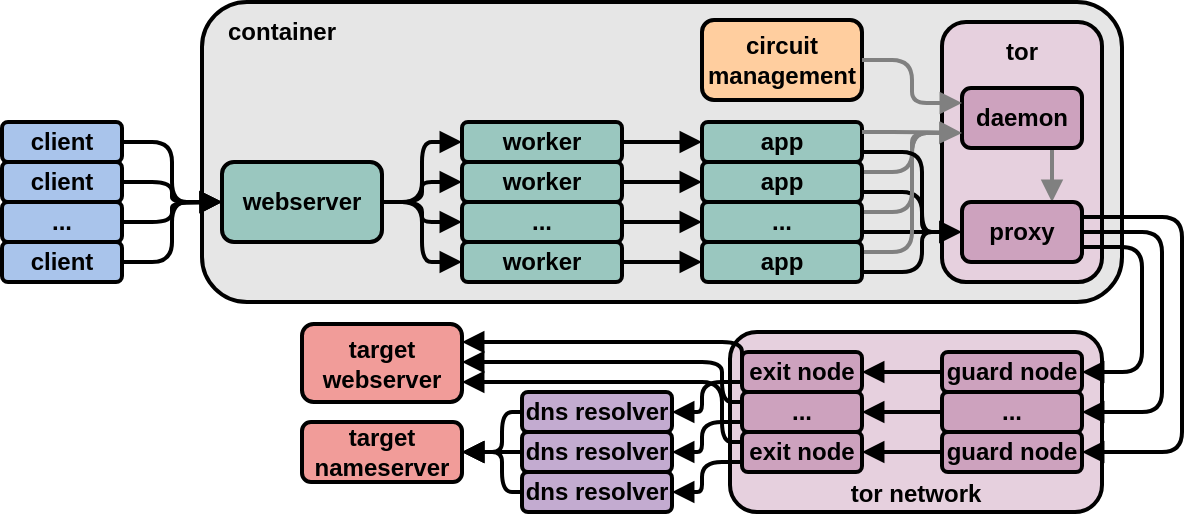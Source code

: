 <mxfile version="21.5.0" type="device">
  <diagram name="Page-1" id="EYXRSzYHCbmISoo-6ttC">
    <mxGraphModel dx="1430" dy="859" grid="1" gridSize="10" guides="1" tooltips="1" connect="1" arrows="1" fold="1" page="1" pageScale="1" pageWidth="850" pageHeight="1100" math="0" shadow="0">
      <root>
        <mxCell id="0" />
        <mxCell id="1" parent="0" />
        <mxCell id="kX3997ErU5GbGOF1Qett-67" value="" style="rounded=1;whiteSpace=wrap;html=1;strokeWidth=2;fillColor=#E6D0DE;" parent="1" vertex="1">
          <mxGeometry x="454" y="405" width="186" height="90" as="geometry" />
        </mxCell>
        <mxCell id="kX3997ErU5GbGOF1Qett-54" value="" style="rounded=1;whiteSpace=wrap;html=1;strokeWidth=2;fillColor=#E6E6E6;" parent="1" vertex="1">
          <mxGeometry x="190" y="240" width="460" height="150" as="geometry" />
        </mxCell>
        <mxCell id="kX3997ErU5GbGOF1Qett-16" style="edgeStyle=orthogonalEdgeStyle;rounded=1;orthogonalLoop=1;jettySize=auto;html=1;exitX=1;exitY=0.5;exitDx=0;exitDy=0;entryX=0;entryY=0.5;entryDx=0;entryDy=0;strokeWidth=2;endArrow=block;endFill=1;strokeColor=#000000;" parent="1" source="kX3997ErU5GbGOF1Qett-1" target="kX3997ErU5GbGOF1Qett-3" edge="1">
          <mxGeometry relative="1" as="geometry" />
        </mxCell>
        <mxCell id="kX3997ErU5GbGOF1Qett-17" style="edgeStyle=orthogonalEdgeStyle;rounded=1;orthogonalLoop=1;jettySize=auto;html=1;exitX=1;exitY=0.5;exitDx=0;exitDy=0;entryX=0;entryY=0.5;entryDx=0;entryDy=0;strokeWidth=2;endArrow=block;endFill=1;strokeColor=#000000;" parent="1" source="kX3997ErU5GbGOF1Qett-1" target="kX3997ErU5GbGOF1Qett-4" edge="1">
          <mxGeometry relative="1" as="geometry" />
        </mxCell>
        <mxCell id="kX3997ErU5GbGOF1Qett-18" style="edgeStyle=orthogonalEdgeStyle;rounded=1;orthogonalLoop=1;jettySize=auto;html=1;exitX=1;exitY=0.5;exitDx=0;exitDy=0;entryX=0;entryY=0.5;entryDx=0;entryDy=0;strokeWidth=2;endArrow=block;endFill=1;strokeColor=#000000;" parent="1" source="kX3997ErU5GbGOF1Qett-1" target="kX3997ErU5GbGOF1Qett-5" edge="1">
          <mxGeometry relative="1" as="geometry" />
        </mxCell>
        <mxCell id="kX3997ErU5GbGOF1Qett-19" style="edgeStyle=orthogonalEdgeStyle;rounded=1;orthogonalLoop=1;jettySize=auto;html=1;exitX=1;exitY=0.5;exitDx=0;exitDy=0;entryX=0;entryY=0.5;entryDx=0;entryDy=0;strokeWidth=2;endArrow=block;endFill=1;strokeColor=#000000;" parent="1" source="kX3997ErU5GbGOF1Qett-1" target="kX3997ErU5GbGOF1Qett-6" edge="1">
          <mxGeometry relative="1" as="geometry" />
        </mxCell>
        <mxCell id="kX3997ErU5GbGOF1Qett-1" value="&lt;b&gt;webserver&lt;/b&gt;" style="rounded=1;whiteSpace=wrap;html=1;strokeWidth=2;fillColor=#9AC7BF;" parent="1" vertex="1">
          <mxGeometry x="200" y="320" width="80" height="40" as="geometry" />
        </mxCell>
        <mxCell id="kX3997ErU5GbGOF1Qett-20" style="edgeStyle=orthogonalEdgeStyle;rounded=1;orthogonalLoop=1;jettySize=auto;html=1;exitX=1;exitY=0.5;exitDx=0;exitDy=0;entryX=0;entryY=0.5;entryDx=0;entryDy=0;strokeWidth=2;endArrow=block;endFill=1;strokeColor=#000000;" parent="1" source="kX3997ErU5GbGOF1Qett-3" target="kX3997ErU5GbGOF1Qett-8" edge="1">
          <mxGeometry relative="1" as="geometry" />
        </mxCell>
        <mxCell id="kX3997ErU5GbGOF1Qett-3" value="&lt;b&gt;worker&lt;/b&gt;" style="rounded=1;whiteSpace=wrap;html=1;strokeWidth=2;fillColor=#9AC7BF;" parent="1" vertex="1">
          <mxGeometry x="320" y="300" width="80" height="20" as="geometry" />
        </mxCell>
        <mxCell id="kX3997ErU5GbGOF1Qett-22" style="edgeStyle=orthogonalEdgeStyle;rounded=1;orthogonalLoop=1;jettySize=auto;html=1;exitX=1;exitY=0.5;exitDx=0;exitDy=0;entryX=0;entryY=0.5;entryDx=0;entryDy=0;strokeWidth=2;endArrow=block;endFill=1;strokeColor=#000000;" parent="1" source="kX3997ErU5GbGOF1Qett-4" target="kX3997ErU5GbGOF1Qett-9" edge="1">
          <mxGeometry relative="1" as="geometry" />
        </mxCell>
        <mxCell id="kX3997ErU5GbGOF1Qett-4" value="&lt;b&gt;worker&lt;/b&gt;" style="rounded=1;whiteSpace=wrap;html=1;strokeWidth=2;fillColor=#9AC7BF;" parent="1" vertex="1">
          <mxGeometry x="320" y="320" width="80" height="20" as="geometry" />
        </mxCell>
        <mxCell id="kX3997ErU5GbGOF1Qett-24" style="edgeStyle=orthogonalEdgeStyle;rounded=1;orthogonalLoop=1;jettySize=auto;html=1;exitX=1;exitY=0.5;exitDx=0;exitDy=0;entryX=0;entryY=0.5;entryDx=0;entryDy=0;strokeWidth=2;endArrow=block;endFill=1;strokeColor=#000000;" parent="1" source="kX3997ErU5GbGOF1Qett-5" target="kX3997ErU5GbGOF1Qett-10" edge="1">
          <mxGeometry relative="1" as="geometry" />
        </mxCell>
        <mxCell id="kX3997ErU5GbGOF1Qett-5" value="&lt;b&gt;...&lt;/b&gt;" style="rounded=1;whiteSpace=wrap;html=1;strokeWidth=2;fillColor=#9AC7BF;" parent="1" vertex="1">
          <mxGeometry x="320" y="340" width="80" height="20" as="geometry" />
        </mxCell>
        <mxCell id="kX3997ErU5GbGOF1Qett-25" style="edgeStyle=orthogonalEdgeStyle;rounded=1;orthogonalLoop=1;jettySize=auto;html=1;exitX=1;exitY=0.5;exitDx=0;exitDy=0;entryX=0;entryY=0.5;entryDx=0;entryDy=0;strokeWidth=2;endArrow=block;endFill=1;strokeColor=#000000;" parent="1" source="kX3997ErU5GbGOF1Qett-6" target="kX3997ErU5GbGOF1Qett-11" edge="1">
          <mxGeometry relative="1" as="geometry" />
        </mxCell>
        <mxCell id="kX3997ErU5GbGOF1Qett-6" value="&lt;b&gt;worker&lt;/b&gt;" style="rounded=1;whiteSpace=wrap;html=1;strokeWidth=2;fillColor=#9AC7BF;" parent="1" vertex="1">
          <mxGeometry x="320" y="360" width="80" height="20" as="geometry" />
        </mxCell>
        <mxCell id="kX3997ErU5GbGOF1Qett-8" value="&lt;b&gt;app&lt;/b&gt;" style="rounded=1;whiteSpace=wrap;html=1;strokeWidth=2;fillColor=#9AC7BF;" parent="1" vertex="1">
          <mxGeometry x="440" y="300" width="80" height="20" as="geometry" />
        </mxCell>
        <mxCell id="kX3997ErU5GbGOF1Qett-28" style="edgeStyle=orthogonalEdgeStyle;rounded=1;orthogonalLoop=1;jettySize=auto;html=1;exitX=1;exitY=0.75;exitDx=0;exitDy=0;entryX=0;entryY=0.5;entryDx=0;entryDy=0;strokeWidth=2;endArrow=block;endFill=1;strokeColor=#000000;" parent="1" source="kX3997ErU5GbGOF1Qett-9" target="kX3997ErU5GbGOF1Qett-15" edge="1">
          <mxGeometry relative="1" as="geometry">
            <Array as="points">
              <mxPoint x="550" y="335" />
              <mxPoint x="550" y="355" />
            </Array>
          </mxGeometry>
        </mxCell>
        <mxCell id="kX3997ErU5GbGOF1Qett-34" style="edgeStyle=orthogonalEdgeStyle;rounded=1;orthogonalLoop=1;jettySize=auto;html=1;exitX=1;exitY=0.25;exitDx=0;exitDy=0;entryX=0;entryY=0.75;entryDx=0;entryDy=0;strokeWidth=2;endArrow=block;endFill=1;strokeColor=#808080;" parent="1" source="kX3997ErU5GbGOF1Qett-9" target="kX3997ErU5GbGOF1Qett-14" edge="1">
          <mxGeometry relative="1" as="geometry" />
        </mxCell>
        <mxCell id="kX3997ErU5GbGOF1Qett-9" value="&lt;b style=&quot;border-color: var(--border-color);&quot;&gt;app&lt;/b&gt;" style="rounded=1;whiteSpace=wrap;html=1;strokeWidth=2;fillColor=#9AC7BF;" parent="1" vertex="1">
          <mxGeometry x="440" y="320" width="80" height="20" as="geometry" />
        </mxCell>
        <mxCell id="kX3997ErU5GbGOF1Qett-29" style="edgeStyle=orthogonalEdgeStyle;rounded=1;orthogonalLoop=1;jettySize=auto;html=1;exitX=1;exitY=0.75;exitDx=0;exitDy=0;strokeWidth=2;endArrow=block;endFill=1;strokeColor=#000000;" parent="1" source="kX3997ErU5GbGOF1Qett-10" edge="1">
          <mxGeometry relative="1" as="geometry">
            <mxPoint x="570" y="355.053" as="targetPoint" />
          </mxGeometry>
        </mxCell>
        <mxCell id="kX3997ErU5GbGOF1Qett-36" style="edgeStyle=orthogonalEdgeStyle;rounded=1;orthogonalLoop=1;jettySize=auto;html=1;exitX=1;exitY=0.25;exitDx=0;exitDy=0;entryX=0;entryY=0.75;entryDx=0;entryDy=0;strokeWidth=2;endArrow=block;endFill=1;strokeColor=#808080;" parent="1" source="kX3997ErU5GbGOF1Qett-10" target="kX3997ErU5GbGOF1Qett-14" edge="1">
          <mxGeometry relative="1" as="geometry" />
        </mxCell>
        <mxCell id="kX3997ErU5GbGOF1Qett-10" value="&lt;b&gt;...&lt;/b&gt;" style="rounded=1;whiteSpace=wrap;html=1;strokeWidth=2;fillColor=#9AC7BF;" parent="1" vertex="1">
          <mxGeometry x="440" y="340" width="80" height="20" as="geometry" />
        </mxCell>
        <mxCell id="kX3997ErU5GbGOF1Qett-30" style="edgeStyle=orthogonalEdgeStyle;rounded=1;orthogonalLoop=1;jettySize=auto;html=1;exitX=1;exitY=0.75;exitDx=0;exitDy=0;entryX=0;entryY=0.5;entryDx=0;entryDy=0;strokeWidth=2;endArrow=block;endFill=1;strokeColor=#000000;" parent="1" source="kX3997ErU5GbGOF1Qett-11" target="kX3997ErU5GbGOF1Qett-15" edge="1">
          <mxGeometry relative="1" as="geometry">
            <Array as="points">
              <mxPoint x="550" y="375" />
              <mxPoint x="550" y="355" />
            </Array>
          </mxGeometry>
        </mxCell>
        <mxCell id="kX3997ErU5GbGOF1Qett-37" style="edgeStyle=orthogonalEdgeStyle;rounded=1;orthogonalLoop=1;jettySize=auto;html=1;exitX=1;exitY=0.25;exitDx=0;exitDy=0;entryX=0;entryY=0.75;entryDx=0;entryDy=0;strokeWidth=2;endArrow=block;endFill=1;strokeColor=#808080;" parent="1" source="kX3997ErU5GbGOF1Qett-11" target="kX3997ErU5GbGOF1Qett-14" edge="1">
          <mxGeometry relative="1" as="geometry" />
        </mxCell>
        <mxCell id="kX3997ErU5GbGOF1Qett-11" value="&lt;b style=&quot;border-color: var(--border-color);&quot;&gt;app&lt;/b&gt;" style="rounded=1;whiteSpace=wrap;html=1;strokeWidth=2;fillColor=#9AC7BF;" parent="1" vertex="1">
          <mxGeometry x="440" y="360" width="80" height="20" as="geometry" />
        </mxCell>
        <mxCell id="kX3997ErU5GbGOF1Qett-12" value="&lt;b&gt;circuit management&lt;/b&gt;" style="rounded=1;whiteSpace=wrap;html=1;strokeWidth=2;fillColor=#FFCE9F;" parent="1" vertex="1">
          <mxGeometry x="440" y="249" width="80" height="40" as="geometry" />
        </mxCell>
        <mxCell id="kX3997ErU5GbGOF1Qett-13" value="" style="rounded=1;whiteSpace=wrap;html=1;strokeWidth=2;fillColor=#E6D0DE;" parent="1" vertex="1">
          <mxGeometry x="560" y="250" width="80" height="130" as="geometry" />
        </mxCell>
        <mxCell id="kX3997ErU5GbGOF1Qett-41" style="edgeStyle=orthogonalEdgeStyle;rounded=1;orthogonalLoop=1;jettySize=auto;html=1;exitX=0.75;exitY=1;exitDx=0;exitDy=0;entryX=0.75;entryY=0;entryDx=0;entryDy=0;strokeWidth=2;endArrow=block;endFill=1;strokeColor=#808080;" parent="1" source="kX3997ErU5GbGOF1Qett-14" target="kX3997ErU5GbGOF1Qett-15" edge="1">
          <mxGeometry relative="1" as="geometry" />
        </mxCell>
        <mxCell id="kX3997ErU5GbGOF1Qett-14" value="&lt;b&gt;daemon&lt;/b&gt;" style="rounded=1;whiteSpace=wrap;html=1;strokeWidth=2;fillColor=#CDA2BE;" parent="1" vertex="1">
          <mxGeometry x="570" y="283" width="60" height="30" as="geometry" />
        </mxCell>
        <mxCell id="kX3997ErU5GbGOF1Qett-44" style="edgeStyle=orthogonalEdgeStyle;rounded=1;orthogonalLoop=1;jettySize=auto;html=1;exitX=1;exitY=0.75;exitDx=0;exitDy=0;strokeWidth=2;endArrow=block;endFill=1;entryX=1;entryY=0.5;entryDx=0;entryDy=0;strokeColor=#000000;" parent="1" source="kX3997ErU5GbGOF1Qett-15" target="kX3997ErU5GbGOF1Qett-57" edge="1">
          <mxGeometry relative="1" as="geometry">
            <mxPoint x="670" y="370" as="targetPoint" />
            <Array as="points">
              <mxPoint x="660" y="363" />
              <mxPoint x="660" y="425" />
            </Array>
          </mxGeometry>
        </mxCell>
        <mxCell id="kX3997ErU5GbGOF1Qett-77" style="edgeStyle=orthogonalEdgeStyle;rounded=1;orthogonalLoop=1;jettySize=auto;html=1;exitX=1;exitY=0.5;exitDx=0;exitDy=0;entryX=1;entryY=0.5;entryDx=0;entryDy=0;strokeWidth=2;endArrow=block;endFill=1;" parent="1" source="kX3997ErU5GbGOF1Qett-15" target="kX3997ErU5GbGOF1Qett-71" edge="1">
          <mxGeometry relative="1" as="geometry">
            <Array as="points">
              <mxPoint x="670" y="355" />
              <mxPoint x="670" y="445" />
            </Array>
          </mxGeometry>
        </mxCell>
        <mxCell id="kX3997ErU5GbGOF1Qett-78" style="edgeStyle=orthogonalEdgeStyle;rounded=1;orthogonalLoop=1;jettySize=auto;html=1;exitX=1;exitY=0.25;exitDx=0;exitDy=0;entryX=1;entryY=0.5;entryDx=0;entryDy=0;strokeWidth=2;endArrow=block;endFill=1;" parent="1" source="kX3997ErU5GbGOF1Qett-15" target="kX3997ErU5GbGOF1Qett-73" edge="1">
          <mxGeometry relative="1" as="geometry">
            <Array as="points">
              <mxPoint x="680" y="348" />
              <mxPoint x="680" y="465" />
            </Array>
          </mxGeometry>
        </mxCell>
        <mxCell id="kX3997ErU5GbGOF1Qett-15" value="&lt;b&gt;proxy&lt;/b&gt;" style="rounded=1;whiteSpace=wrap;html=1;strokeWidth=2;fillColor=#CDA2BE;" parent="1" vertex="1">
          <mxGeometry x="570" y="340" width="60" height="30" as="geometry" />
        </mxCell>
        <mxCell id="kX3997ErU5GbGOF1Qett-26" style="edgeStyle=orthogonalEdgeStyle;rounded=1;orthogonalLoop=1;jettySize=auto;html=1;exitX=1;exitY=0.75;exitDx=0;exitDy=0;entryX=0;entryY=0.5;entryDx=0;entryDy=0;strokeWidth=2;endArrow=block;endFill=1;strokeColor=#000000;" parent="1" source="kX3997ErU5GbGOF1Qett-8" target="kX3997ErU5GbGOF1Qett-15" edge="1">
          <mxGeometry relative="1" as="geometry">
            <Array as="points">
              <mxPoint x="550" y="315" />
              <mxPoint x="550" y="355" />
            </Array>
          </mxGeometry>
        </mxCell>
        <mxCell id="kX3997ErU5GbGOF1Qett-31" style="edgeStyle=orthogonalEdgeStyle;rounded=1;orthogonalLoop=1;jettySize=auto;html=1;exitX=1;exitY=0.25;exitDx=0;exitDy=0;entryX=0;entryY=0.75;entryDx=0;entryDy=0;strokeWidth=2;endArrow=block;endFill=1;strokeColor=#808080;" parent="1" source="kX3997ErU5GbGOF1Qett-8" target="kX3997ErU5GbGOF1Qett-14" edge="1">
          <mxGeometry relative="1" as="geometry" />
        </mxCell>
        <mxCell id="kX3997ErU5GbGOF1Qett-39" style="edgeStyle=orthogonalEdgeStyle;rounded=1;orthogonalLoop=1;jettySize=auto;html=1;exitX=1;exitY=0.5;exitDx=0;exitDy=0;entryX=0;entryY=0.25;entryDx=0;entryDy=0;strokeWidth=2;endArrow=block;endFill=1;strokeColor=#808080;" parent="1" source="kX3997ErU5GbGOF1Qett-12" target="kX3997ErU5GbGOF1Qett-14" edge="1">
          <mxGeometry relative="1" as="geometry" />
        </mxCell>
        <mxCell id="kX3997ErU5GbGOF1Qett-51" style="edgeStyle=orthogonalEdgeStyle;rounded=1;orthogonalLoop=1;jettySize=auto;html=1;exitX=1;exitY=0.5;exitDx=0;exitDy=0;entryX=0;entryY=0.5;entryDx=0;entryDy=0;strokeWidth=2;endArrow=block;endFill=1;strokeColor=#000000;" parent="1" source="kX3997ErU5GbGOF1Qett-45" target="kX3997ErU5GbGOF1Qett-1" edge="1">
          <mxGeometry relative="1" as="geometry" />
        </mxCell>
        <mxCell id="kX3997ErU5GbGOF1Qett-45" value="&lt;b&gt;client&lt;/b&gt;" style="rounded=1;whiteSpace=wrap;html=1;strokeWidth=2;fillColor=#A9C4EB;" parent="1" vertex="1">
          <mxGeometry x="90" y="320" width="60" height="20" as="geometry" />
        </mxCell>
        <mxCell id="kX3997ErU5GbGOF1Qett-52" style="edgeStyle=orthogonalEdgeStyle;rounded=1;orthogonalLoop=1;jettySize=auto;html=1;exitX=1;exitY=0.5;exitDx=0;exitDy=0;strokeWidth=2;endArrow=block;endFill=1;strokeColor=#000000;" parent="1" source="kX3997ErU5GbGOF1Qett-47" edge="1">
          <mxGeometry relative="1" as="geometry">
            <mxPoint x="200" y="340" as="targetPoint" />
          </mxGeometry>
        </mxCell>
        <mxCell id="kX3997ErU5GbGOF1Qett-47" value="&lt;b&gt;...&lt;/b&gt;" style="rounded=1;whiteSpace=wrap;html=1;strokeWidth=2;fillColor=#A9C4EB;" parent="1" vertex="1">
          <mxGeometry x="90" y="340" width="60" height="20" as="geometry" />
        </mxCell>
        <mxCell id="kX3997ErU5GbGOF1Qett-53" style="edgeStyle=orthogonalEdgeStyle;rounded=1;orthogonalLoop=1;jettySize=auto;html=1;exitX=1;exitY=0.5;exitDx=0;exitDy=0;entryX=0;entryY=0.5;entryDx=0;entryDy=0;strokeWidth=2;endArrow=block;endFill=1;strokeColor=#000000;" parent="1" source="kX3997ErU5GbGOF1Qett-48" target="kX3997ErU5GbGOF1Qett-1" edge="1">
          <mxGeometry relative="1" as="geometry" />
        </mxCell>
        <mxCell id="kX3997ErU5GbGOF1Qett-48" value="&lt;b&gt;client&lt;/b&gt;" style="rounded=1;whiteSpace=wrap;html=1;strokeWidth=2;fillColor=#A9C4EB;" parent="1" vertex="1">
          <mxGeometry x="90" y="360" width="60" height="20" as="geometry" />
        </mxCell>
        <mxCell id="kX3997ErU5GbGOF1Qett-50" style="edgeStyle=orthogonalEdgeStyle;rounded=1;orthogonalLoop=1;jettySize=auto;html=1;exitX=1;exitY=0.5;exitDx=0;exitDy=0;entryX=0;entryY=0.5;entryDx=0;entryDy=0;strokeWidth=2;endArrow=block;endFill=1;strokeColor=#000000;" parent="1" source="kX3997ErU5GbGOF1Qett-49" target="kX3997ErU5GbGOF1Qett-1" edge="1">
          <mxGeometry relative="1" as="geometry" />
        </mxCell>
        <mxCell id="kX3997ErU5GbGOF1Qett-49" value="&lt;b&gt;client&lt;/b&gt;" style="rounded=1;whiteSpace=wrap;html=1;strokeWidth=2;fillColor=#A9C4EB;" parent="1" vertex="1">
          <mxGeometry x="90" y="300" width="60" height="20" as="geometry" />
        </mxCell>
        <mxCell id="kX3997ErU5GbGOF1Qett-55" value="&lt;b&gt;tor&lt;/b&gt;" style="text;html=1;strokeColor=none;fillColor=none;align=center;verticalAlign=middle;whiteSpace=wrap;rounded=0;" parent="1" vertex="1">
          <mxGeometry x="570" y="250" width="60" height="30" as="geometry" />
        </mxCell>
        <mxCell id="kX3997ErU5GbGOF1Qett-56" value="&lt;b&gt;container&lt;/b&gt;" style="text;html=1;strokeColor=none;fillColor=none;align=center;verticalAlign=middle;whiteSpace=wrap;rounded=0;" parent="1" vertex="1">
          <mxGeometry x="200" y="240" width="60" height="30" as="geometry" />
        </mxCell>
        <mxCell id="kX3997ErU5GbGOF1Qett-59" style="edgeStyle=orthogonalEdgeStyle;rounded=0;orthogonalLoop=1;jettySize=auto;html=1;exitX=0;exitY=0.5;exitDx=0;exitDy=0;entryX=1;entryY=0.5;entryDx=0;entryDy=0;strokeWidth=2;endArrow=block;endFill=1;strokeColor=#000000;" parent="1" source="kX3997ErU5GbGOF1Qett-57" target="kX3997ErU5GbGOF1Qett-58" edge="1">
          <mxGeometry relative="1" as="geometry" />
        </mxCell>
        <mxCell id="kX3997ErU5GbGOF1Qett-57" value="&lt;b&gt;guard node&lt;/b&gt;" style="rounded=1;whiteSpace=wrap;html=1;strokeWidth=2;fillColor=#CDA2BE;" parent="1" vertex="1">
          <mxGeometry x="560" y="415" width="70" height="20" as="geometry" />
        </mxCell>
        <mxCell id="kX3997ErU5GbGOF1Qett-63" style="edgeStyle=orthogonalEdgeStyle;rounded=1;orthogonalLoop=1;jettySize=auto;html=1;exitX=0;exitY=0.75;exitDx=0;exitDy=0;entryX=1;entryY=0.5;entryDx=0;entryDy=0;endArrow=block;endFill=1;strokeWidth=2;strokeColor=#000000;" parent="1" source="kX3997ErU5GbGOF1Qett-58" target="kX3997ErU5GbGOF1Qett-60" edge="1">
          <mxGeometry relative="1" as="geometry">
            <Array as="points">
              <mxPoint x="440" y="430" />
              <mxPoint x="440" y="445" />
            </Array>
          </mxGeometry>
        </mxCell>
        <mxCell id="kX3997ErU5GbGOF1Qett-66" style="edgeStyle=orthogonalEdgeStyle;rounded=1;orthogonalLoop=1;jettySize=auto;html=1;exitX=0;exitY=0.25;exitDx=0;exitDy=0;entryX=1;entryY=0.25;entryDx=0;entryDy=0;endArrow=block;endFill=1;strokeWidth=2;strokeColor=#000000;" parent="1" source="kX3997ErU5GbGOF1Qett-58" target="kX3997ErU5GbGOF1Qett-62" edge="1">
          <mxGeometry relative="1" as="geometry">
            <Array as="points">
              <mxPoint x="460" y="410" />
              <mxPoint x="320" y="410" />
            </Array>
          </mxGeometry>
        </mxCell>
        <mxCell id="kX3997ErU5GbGOF1Qett-58" value="&lt;b&gt;exit node&lt;/b&gt;" style="rounded=1;whiteSpace=wrap;html=1;strokeWidth=2;fillColor=#CDA2BE;" parent="1" vertex="1">
          <mxGeometry x="460" y="415" width="60" height="20" as="geometry" />
        </mxCell>
        <mxCell id="kX3997ErU5GbGOF1Qett-64" style="edgeStyle=orthogonalEdgeStyle;rounded=1;orthogonalLoop=1;jettySize=auto;html=1;exitX=0;exitY=0.5;exitDx=0;exitDy=0;entryX=1;entryY=0.5;entryDx=0;entryDy=0;endArrow=block;endFill=1;strokeWidth=2;strokeColor=#000000;" parent="1" source="kX3997ErU5GbGOF1Qett-60" target="kX3997ErU5GbGOF1Qett-61" edge="1">
          <mxGeometry relative="1" as="geometry">
            <Array as="points">
              <mxPoint x="340" y="445" />
              <mxPoint x="340" y="465" />
            </Array>
          </mxGeometry>
        </mxCell>
        <mxCell id="kX3997ErU5GbGOF1Qett-60" value="&lt;b&gt;dns resolver&lt;/b&gt;" style="rounded=1;whiteSpace=wrap;html=1;strokeWidth=2;fillColor=#C3ABD0;" parent="1" vertex="1">
          <mxGeometry x="350" y="435" width="75" height="20" as="geometry" />
        </mxCell>
        <mxCell id="kX3997ErU5GbGOF1Qett-61" value="&lt;b&gt;target nameserver&lt;/b&gt;" style="rounded=1;whiteSpace=wrap;html=1;strokeWidth=2;fillColor=#F19C99;" parent="1" vertex="1">
          <mxGeometry x="240" y="450" width="80" height="30" as="geometry" />
        </mxCell>
        <mxCell id="kX3997ErU5GbGOF1Qett-62" value="&lt;b&gt;target webserver&lt;/b&gt;" style="rounded=1;whiteSpace=wrap;html=1;strokeWidth=2;fillColor=#F19C99;" parent="1" vertex="1">
          <mxGeometry x="240" y="401" width="80" height="39" as="geometry" />
        </mxCell>
        <mxCell id="kX3997ErU5GbGOF1Qett-68" value="&lt;b&gt;tor network&lt;/b&gt;" style="text;html=1;strokeColor=none;fillColor=none;align=center;verticalAlign=middle;whiteSpace=wrap;rounded=0;" parent="1" vertex="1">
          <mxGeometry x="511" y="471" width="72" height="30" as="geometry" />
        </mxCell>
        <mxCell id="kX3997ErU5GbGOF1Qett-75" style="edgeStyle=orthogonalEdgeStyle;rounded=1;orthogonalLoop=1;jettySize=auto;html=1;exitX=0;exitY=0.5;exitDx=0;exitDy=0;entryX=1;entryY=0.5;entryDx=0;entryDy=0;strokeWidth=2;endArrow=block;endFill=1;" parent="1" source="kX3997ErU5GbGOF1Qett-71" target="kX3997ErU5GbGOF1Qett-72" edge="1">
          <mxGeometry relative="1" as="geometry" />
        </mxCell>
        <mxCell id="kX3997ErU5GbGOF1Qett-71" value="&lt;b&gt;...&lt;/b&gt;" style="rounded=1;whiteSpace=wrap;html=1;strokeWidth=2;fillColor=#CDA2BE;" parent="1" vertex="1">
          <mxGeometry x="560" y="435" width="70" height="20" as="geometry" />
        </mxCell>
        <mxCell id="kX3997ErU5GbGOF1Qett-85" style="edgeStyle=orthogonalEdgeStyle;rounded=1;orthogonalLoop=1;jettySize=auto;html=1;exitX=0;exitY=0.75;exitDx=0;exitDy=0;entryX=1;entryY=0.5;entryDx=0;entryDy=0;strokeWidth=2;endArrow=block;endFill=1;" parent="1" source="kX3997ErU5GbGOF1Qett-72" target="kX3997ErU5GbGOF1Qett-81" edge="1">
          <mxGeometry relative="1" as="geometry">
            <Array as="points">
              <mxPoint x="440" y="450" />
              <mxPoint x="440" y="465" />
            </Array>
          </mxGeometry>
        </mxCell>
        <mxCell id="kX3997ErU5GbGOF1Qett-87" style="edgeStyle=orthogonalEdgeStyle;rounded=1;orthogonalLoop=1;jettySize=auto;html=1;exitX=0;exitY=0.25;exitDx=0;exitDy=0;entryX=1;entryY=0.5;entryDx=0;entryDy=0;strokeWidth=2;endArrow=block;endFill=1;" parent="1" source="kX3997ErU5GbGOF1Qett-72" target="kX3997ErU5GbGOF1Qett-62" edge="1">
          <mxGeometry relative="1" as="geometry">
            <Array as="points">
              <mxPoint x="450" y="440" />
              <mxPoint x="450" y="420" />
              <mxPoint x="320" y="420" />
            </Array>
          </mxGeometry>
        </mxCell>
        <mxCell id="kX3997ErU5GbGOF1Qett-72" value="&lt;b&gt;...&lt;/b&gt;" style="rounded=1;whiteSpace=wrap;html=1;strokeWidth=2;fillColor=#CDA2BE;" parent="1" vertex="1">
          <mxGeometry x="460" y="435" width="60" height="20" as="geometry" />
        </mxCell>
        <mxCell id="kX3997ErU5GbGOF1Qett-76" style="edgeStyle=orthogonalEdgeStyle;rounded=1;orthogonalLoop=1;jettySize=auto;html=1;exitX=0;exitY=0.5;exitDx=0;exitDy=0;entryX=1;entryY=0.5;entryDx=0;entryDy=0;strokeWidth=2;endArrow=block;endFill=1;" parent="1" source="kX3997ErU5GbGOF1Qett-73" target="kX3997ErU5GbGOF1Qett-74" edge="1">
          <mxGeometry relative="1" as="geometry" />
        </mxCell>
        <mxCell id="kX3997ErU5GbGOF1Qett-73" value="&lt;b&gt;guard node&lt;/b&gt;" style="rounded=1;whiteSpace=wrap;html=1;strokeWidth=2;fillColor=#CDA2BE;" parent="1" vertex="1">
          <mxGeometry x="560" y="455" width="70" height="20" as="geometry" />
        </mxCell>
        <mxCell id="kX3997ErU5GbGOF1Qett-86" style="edgeStyle=orthogonalEdgeStyle;rounded=1;orthogonalLoop=1;jettySize=auto;html=1;exitX=0;exitY=0.75;exitDx=0;exitDy=0;entryX=1;entryY=0.5;entryDx=0;entryDy=0;strokeWidth=2;endArrow=block;endFill=1;" parent="1" source="kX3997ErU5GbGOF1Qett-74" target="kX3997ErU5GbGOF1Qett-82" edge="1">
          <mxGeometry relative="1" as="geometry">
            <Array as="points">
              <mxPoint x="440" y="470" />
              <mxPoint x="440" y="485" />
            </Array>
          </mxGeometry>
        </mxCell>
        <mxCell id="kX3997ErU5GbGOF1Qett-88" style="edgeStyle=orthogonalEdgeStyle;rounded=1;orthogonalLoop=1;jettySize=auto;html=1;exitX=0;exitY=0.25;exitDx=0;exitDy=0;entryX=1;entryY=0.75;entryDx=0;entryDy=0;strokeWidth=2;endArrow=block;endFill=1;" parent="1" source="kX3997ErU5GbGOF1Qett-74" target="kX3997ErU5GbGOF1Qett-62" edge="1">
          <mxGeometry relative="1" as="geometry">
            <Array as="points">
              <mxPoint x="450" y="460" />
              <mxPoint x="450" y="430" />
              <mxPoint x="320" y="430" />
            </Array>
          </mxGeometry>
        </mxCell>
        <mxCell id="kX3997ErU5GbGOF1Qett-74" value="&lt;b&gt;exit node&lt;/b&gt;" style="rounded=1;whiteSpace=wrap;html=1;strokeWidth=2;fillColor=#CDA2BE;" parent="1" vertex="1">
          <mxGeometry x="460" y="455" width="60" height="20" as="geometry" />
        </mxCell>
        <mxCell id="kX3997ErU5GbGOF1Qett-83" style="edgeStyle=orthogonalEdgeStyle;rounded=1;orthogonalLoop=1;jettySize=auto;html=1;exitX=0;exitY=0.5;exitDx=0;exitDy=0;entryX=1;entryY=0.5;entryDx=0;entryDy=0;strokeWidth=2;endArrow=block;endFill=1;" parent="1" source="kX3997ErU5GbGOF1Qett-81" target="kX3997ErU5GbGOF1Qett-61" edge="1">
          <mxGeometry relative="1" as="geometry" />
        </mxCell>
        <mxCell id="kX3997ErU5GbGOF1Qett-81" value="&lt;b&gt;dns resolver&lt;/b&gt;" style="rounded=1;whiteSpace=wrap;html=1;strokeWidth=2;fillColor=#C3ABD0;" parent="1" vertex="1">
          <mxGeometry x="350" y="455" width="75" height="20" as="geometry" />
        </mxCell>
        <mxCell id="kX3997ErU5GbGOF1Qett-84" style="edgeStyle=orthogonalEdgeStyle;rounded=1;orthogonalLoop=1;jettySize=auto;html=1;exitX=0;exitY=0.5;exitDx=0;exitDy=0;entryX=1;entryY=0.5;entryDx=0;entryDy=0;strokeWidth=2;endArrow=block;endFill=1;" parent="1" source="kX3997ErU5GbGOF1Qett-82" target="kX3997ErU5GbGOF1Qett-61" edge="1">
          <mxGeometry relative="1" as="geometry">
            <Array as="points">
              <mxPoint x="340" y="485" />
              <mxPoint x="340" y="465" />
            </Array>
          </mxGeometry>
        </mxCell>
        <mxCell id="kX3997ErU5GbGOF1Qett-82" value="&lt;b&gt;dns resolver&lt;/b&gt;" style="rounded=1;whiteSpace=wrap;html=1;strokeWidth=2;fillColor=#C3ABD0;" parent="1" vertex="1">
          <mxGeometry x="350" y="475" width="75" height="20" as="geometry" />
        </mxCell>
      </root>
    </mxGraphModel>
  </diagram>
</mxfile>
